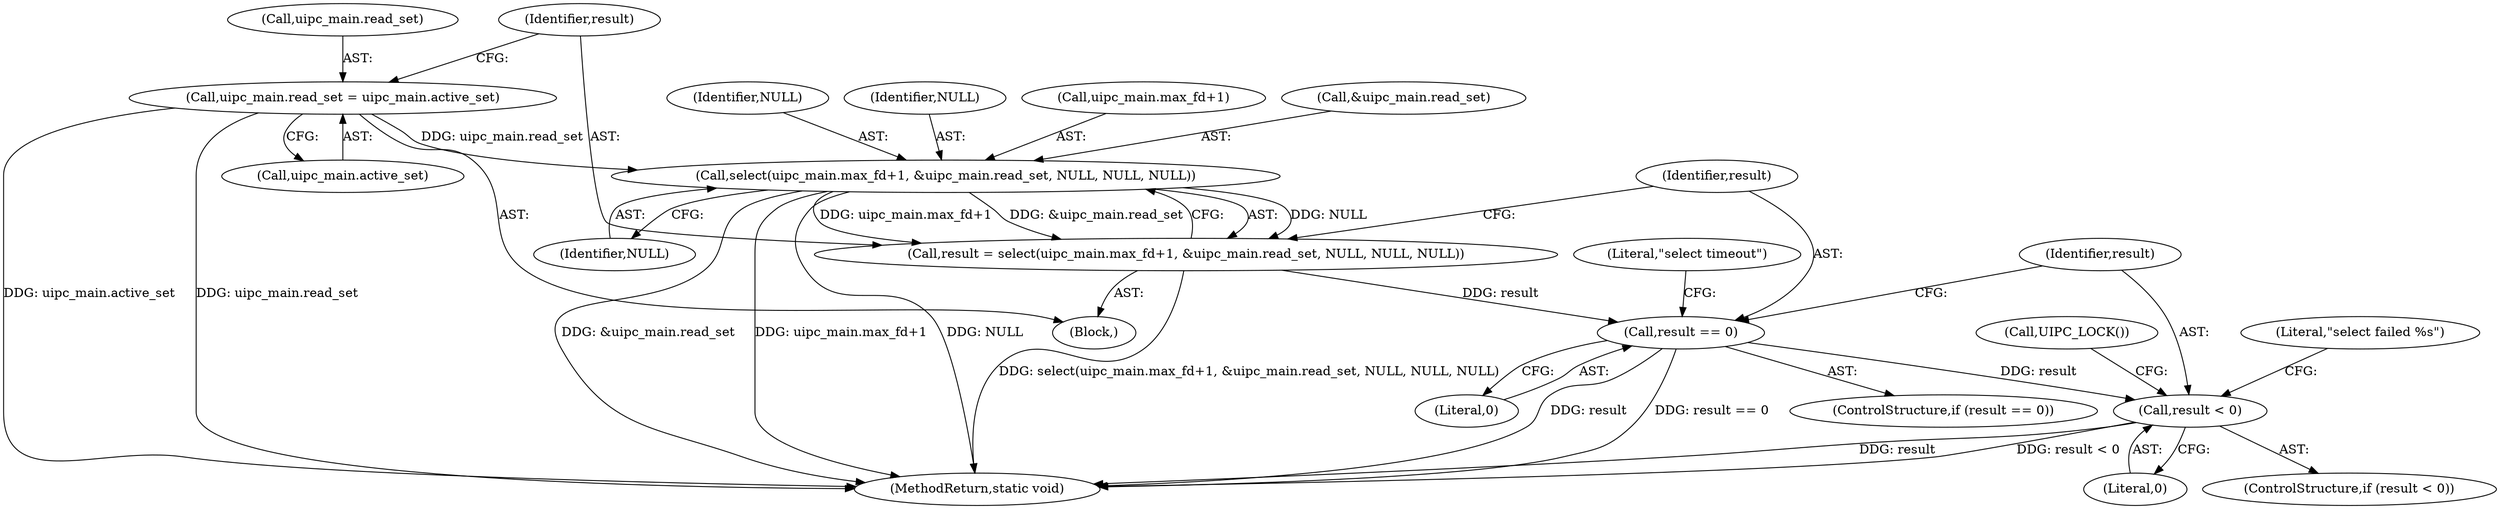 digraph "1_Android_472271b153c5dc53c28beac55480a8d8434b2d5c_75@del" {
"1000135" [label="(Call,select(uipc_main.max_fd+1, &uipc_main.read_set, NULL, NULL, NULL))"];
"1000126" [label="(Call,uipc_main.read_set = uipc_main.active_set)"];
"1000133" [label="(Call,result = select(uipc_main.max_fd+1, &uipc_main.read_set, NULL, NULL, NULL))"];
"1000149" [label="(Call,result == 0)"];
"1000158" [label="(Call,result < 0)"];
"1000149" [label="(Call,result == 0)"];
"1000145" [label="(Identifier,NULL)"];
"1000163" [label="(Literal,\"select failed %s\")"];
"1000130" [label="(Call,uipc_main.active_set)"];
"1000150" [label="(Identifier,result)"];
"1000199" [label="(MethodReturn,static void)"];
"1000160" [label="(Literal,0)"];
"1000125" [label="(Block,)"];
"1000151" [label="(Literal,0)"];
"1000134" [label="(Identifier,result)"];
"1000136" [label="(Call,uipc_main.max_fd+1)"];
"1000147" [label="(Identifier,NULL)"];
"1000167" [label="(Call,UIPC_LOCK())"];
"1000141" [label="(Call,&uipc_main.read_set)"];
"1000154" [label="(Literal,\"select timeout\")"];
"1000133" [label="(Call,result = select(uipc_main.max_fd+1, &uipc_main.read_set, NULL, NULL, NULL))"];
"1000127" [label="(Call,uipc_main.read_set)"];
"1000135" [label="(Call,select(uipc_main.max_fd+1, &uipc_main.read_set, NULL, NULL, NULL))"];
"1000148" [label="(ControlStructure,if (result == 0))"];
"1000126" [label="(Call,uipc_main.read_set = uipc_main.active_set)"];
"1000146" [label="(Identifier,NULL)"];
"1000159" [label="(Identifier,result)"];
"1000157" [label="(ControlStructure,if (result < 0))"];
"1000158" [label="(Call,result < 0)"];
"1000135" -> "1000133"  [label="AST: "];
"1000135" -> "1000147"  [label="CFG: "];
"1000136" -> "1000135"  [label="AST: "];
"1000141" -> "1000135"  [label="AST: "];
"1000145" -> "1000135"  [label="AST: "];
"1000146" -> "1000135"  [label="AST: "];
"1000147" -> "1000135"  [label="AST: "];
"1000133" -> "1000135"  [label="CFG: "];
"1000135" -> "1000199"  [label="DDG: &uipc_main.read_set"];
"1000135" -> "1000199"  [label="DDG: uipc_main.max_fd+1"];
"1000135" -> "1000199"  [label="DDG: NULL"];
"1000135" -> "1000133"  [label="DDG: NULL"];
"1000135" -> "1000133"  [label="DDG: uipc_main.max_fd+1"];
"1000135" -> "1000133"  [label="DDG: &uipc_main.read_set"];
"1000126" -> "1000135"  [label="DDG: uipc_main.read_set"];
"1000126" -> "1000125"  [label="AST: "];
"1000126" -> "1000130"  [label="CFG: "];
"1000127" -> "1000126"  [label="AST: "];
"1000130" -> "1000126"  [label="AST: "];
"1000134" -> "1000126"  [label="CFG: "];
"1000126" -> "1000199"  [label="DDG: uipc_main.active_set"];
"1000126" -> "1000199"  [label="DDG: uipc_main.read_set"];
"1000133" -> "1000125"  [label="AST: "];
"1000134" -> "1000133"  [label="AST: "];
"1000150" -> "1000133"  [label="CFG: "];
"1000133" -> "1000199"  [label="DDG: select(uipc_main.max_fd+1, &uipc_main.read_set, NULL, NULL, NULL)"];
"1000133" -> "1000149"  [label="DDG: result"];
"1000149" -> "1000148"  [label="AST: "];
"1000149" -> "1000151"  [label="CFG: "];
"1000150" -> "1000149"  [label="AST: "];
"1000151" -> "1000149"  [label="AST: "];
"1000154" -> "1000149"  [label="CFG: "];
"1000159" -> "1000149"  [label="CFG: "];
"1000149" -> "1000199"  [label="DDG: result == 0"];
"1000149" -> "1000199"  [label="DDG: result"];
"1000149" -> "1000158"  [label="DDG: result"];
"1000158" -> "1000157"  [label="AST: "];
"1000158" -> "1000160"  [label="CFG: "];
"1000159" -> "1000158"  [label="AST: "];
"1000160" -> "1000158"  [label="AST: "];
"1000163" -> "1000158"  [label="CFG: "];
"1000167" -> "1000158"  [label="CFG: "];
"1000158" -> "1000199"  [label="DDG: result"];
"1000158" -> "1000199"  [label="DDG: result < 0"];
}
